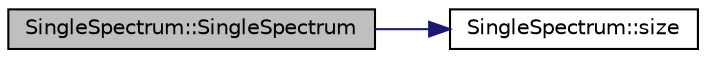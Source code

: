 digraph "SingleSpectrum::SingleSpectrum"
{
  edge [fontname="Helvetica",fontsize="10",labelfontname="Helvetica",labelfontsize="10"];
  node [fontname="Helvetica",fontsize="10",shape=record];
  rankdir="LR";
  Node1 [label="SingleSpectrum::SingleSpectrum",height=0.2,width=0.4,color="black", fillcolor="grey75", style="filled", fontcolor="black"];
  Node1 -> Node2 [color="midnightblue",fontsize="10",style="solid",fontname="Helvetica"];
  Node2 [label="SingleSpectrum::size",height=0.2,width=0.4,color="black", fillcolor="white", style="filled",URL="$class_single_spectrum.html#a42c2d13e632ffc2d4f0931376c5b6e5b",tooltip="similar to std::vector::size(), get the number of points in the current spectrum. ..."];
}
